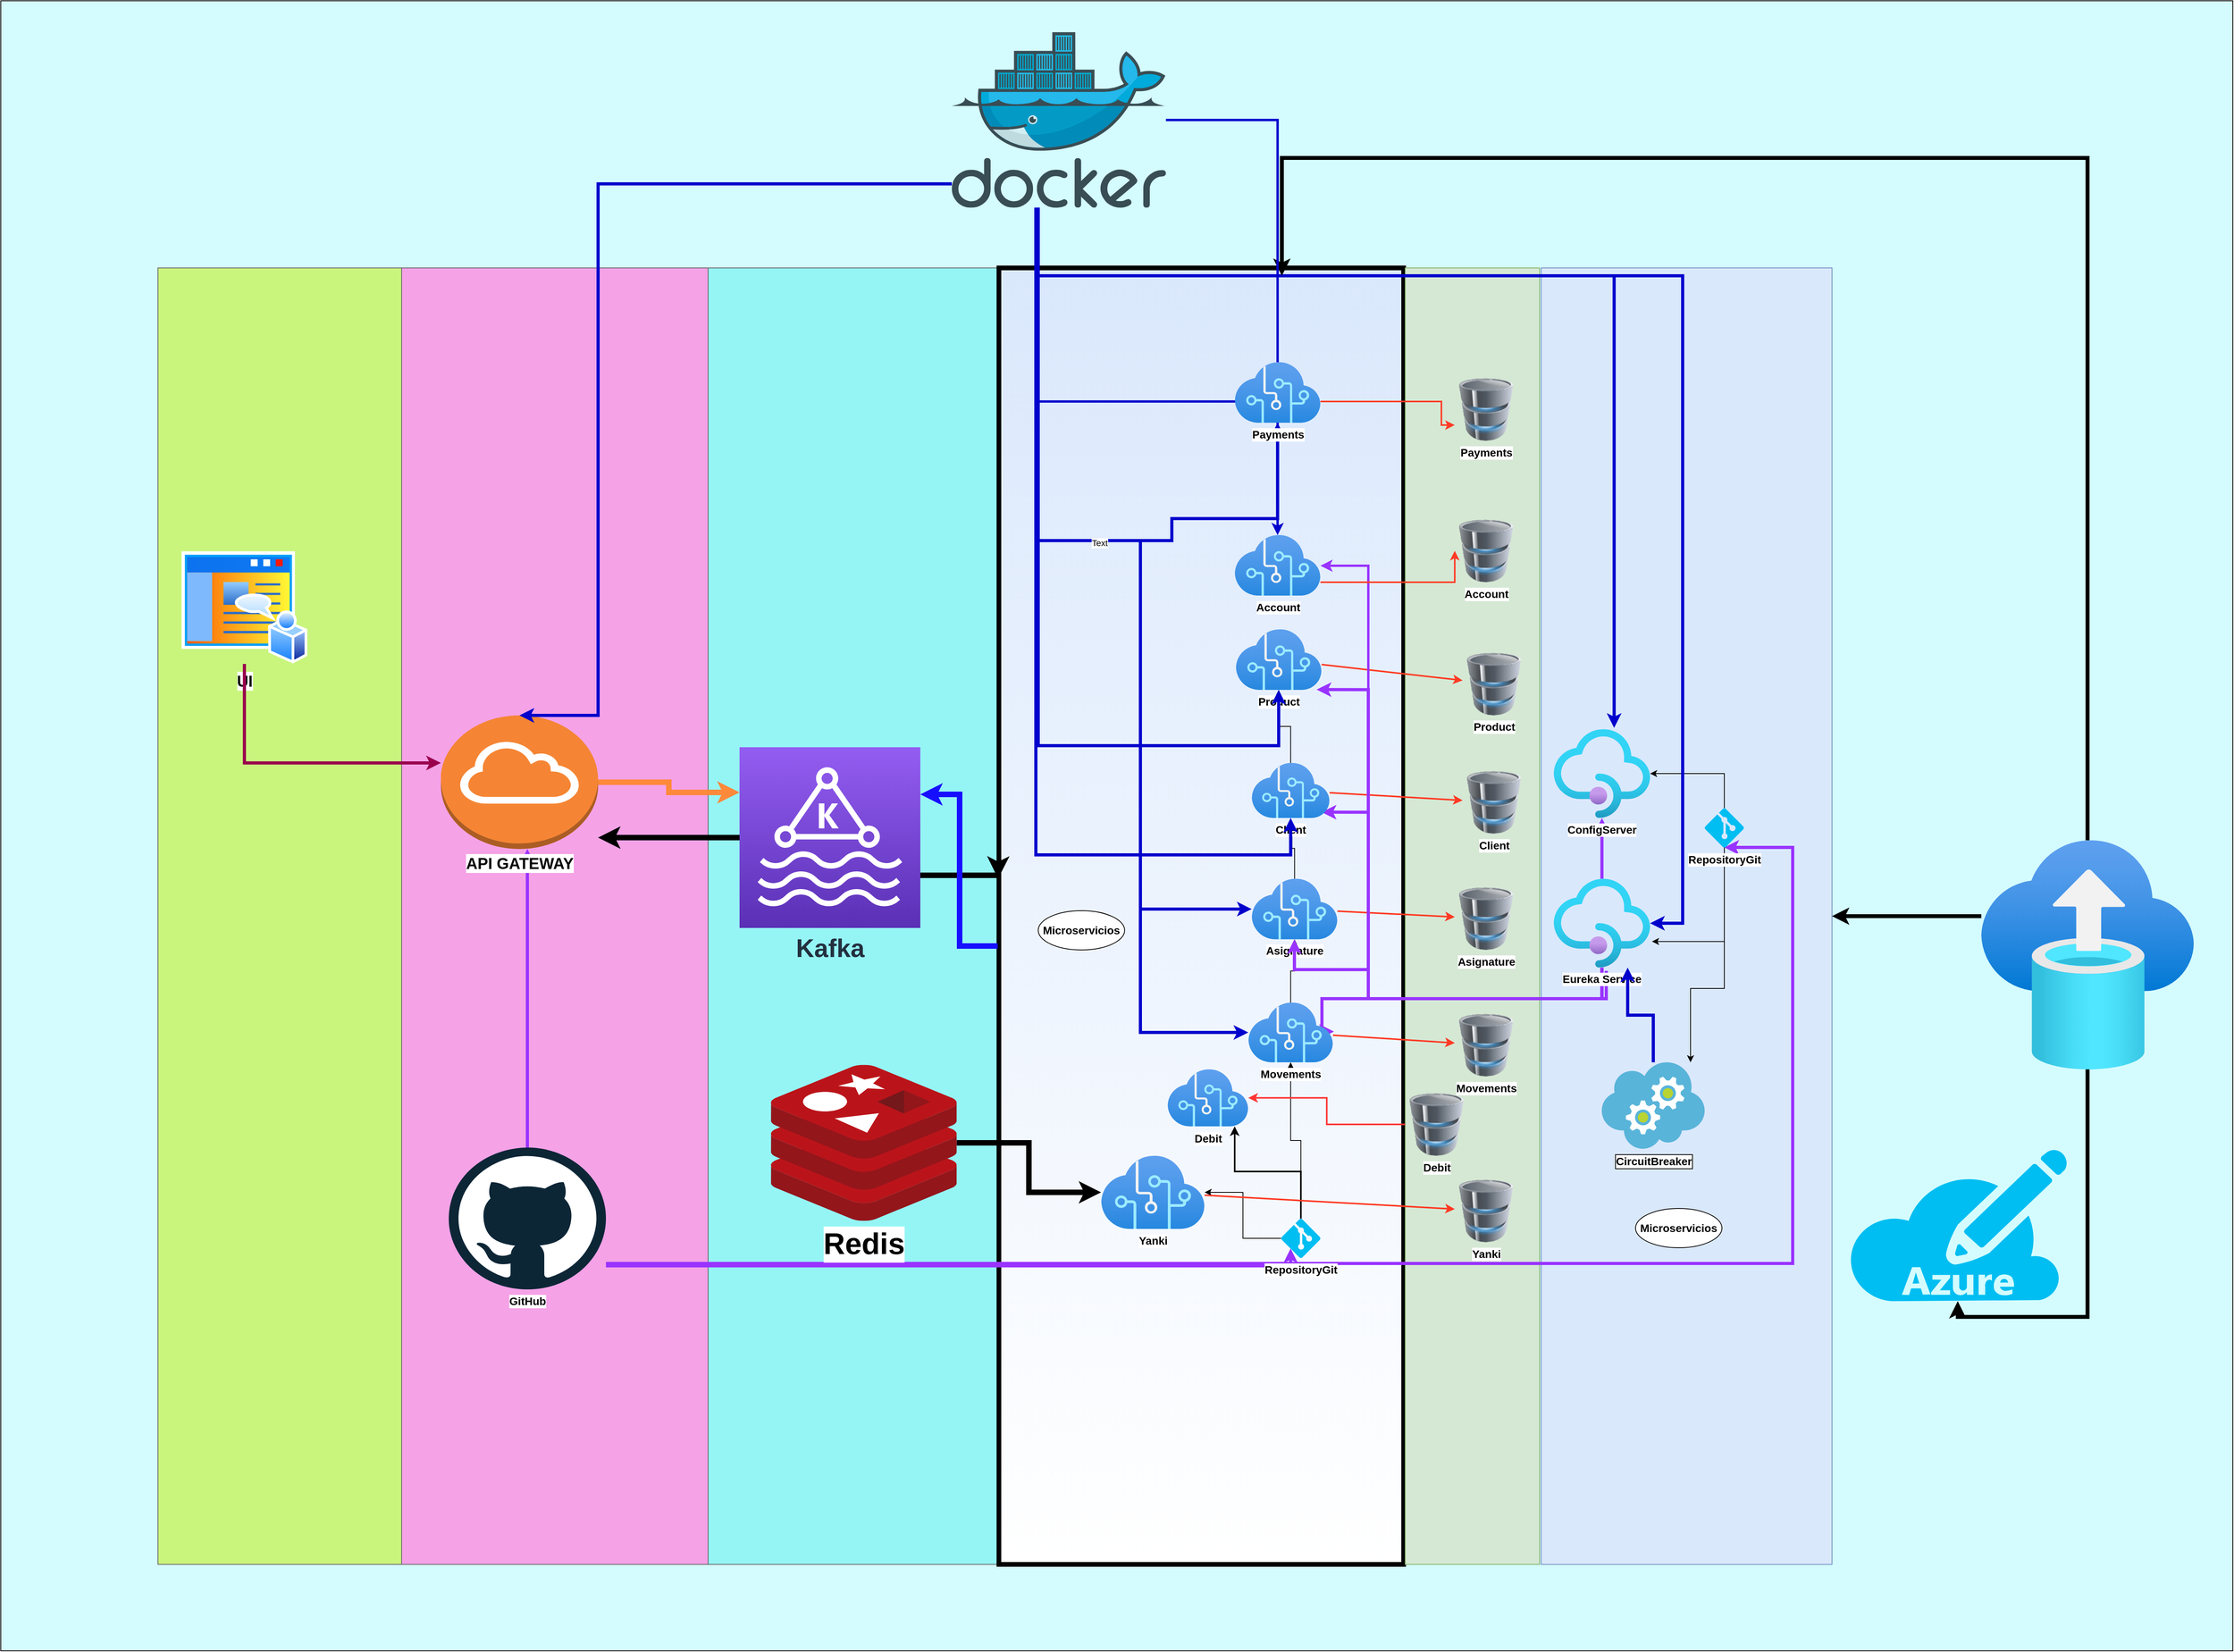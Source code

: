 <mxfile version="16.6.5" type="device"><diagram id="0sZCb5amzqQhkTw0xnJ0" name="Page-1"><mxGraphModel dx="2871" dy="2581" grid="1" gridSize="10" guides="1" tooltips="1" connect="1" arrows="1" fold="1" page="1" pageScale="1" pageWidth="827" pageHeight="1169" math="0" shadow="0"><root><mxCell id="0"/><mxCell id="1" parent="0"/><mxCell id="THtEK28CrpyiMlygFGQV-1" value="" style="rounded=0;whiteSpace=wrap;html=1;fillColor=#D4FCFF;" parent="1" vertex="1"><mxGeometry x="-420" y="-580" width="2840" height="2100" as="geometry"/></mxCell><mxCell id="THtEK28CrpyiMlygFGQV-2" value="" style="rounded=0;whiteSpace=wrap;html=1;fillColor=#95F5F5;strokeColor=#666666;fontColor=#333333;" parent="1" vertex="1"><mxGeometry x="480" y="-240" width="568" height="1650" as="geometry"/></mxCell><mxCell id="THtEK28CrpyiMlygFGQV-3" value="" style="rounded=0;whiteSpace=wrap;html=1;fillColor=#dae8fc;strokeColor=#6c8ebf;" parent="1" vertex="1"><mxGeometry x="1540" y="-240" width="370" height="1650" as="geometry"/></mxCell><mxCell id="THtEK28CrpyiMlygFGQV-4" value="" style="rounded=0;whiteSpace=wrap;html=1;fillColor=#F5A2E7;strokeColor=#666666;fontColor=#333333;" parent="1" vertex="1"><mxGeometry x="90" y="-240" width="390" height="1650" as="geometry"/></mxCell><mxCell id="THtEK28CrpyiMlygFGQV-5" value="" style="rounded=0;whiteSpace=wrap;html=1;fillColor=#dae8fc;strokeColor=#000000;strokeWidth=6;gradientColor=#ffffff;" parent="1" vertex="1"><mxGeometry x="850" y="-240" width="515" height="1650" as="geometry"/></mxCell><mxCell id="THtEK28CrpyiMlygFGQV-6" value="" style="rounded=0;whiteSpace=wrap;html=1;fillColor=#d5e8d4;strokeColor=#82b366;" parent="1" vertex="1"><mxGeometry x="1367" y="-240" width="171" height="1650" as="geometry"/></mxCell><mxCell id="THtEK28CrpyiMlygFGQV-7" value="" style="endArrow=classic;html=1;rounded=0;fontColor=#FF142C;labelBackgroundColor=#FF142C;strokeColor=#FF3A24;strokeWidth=2;" parent="1" source="THtEK28CrpyiMlygFGQV-44" target="THtEK28CrpyiMlygFGQV-9" edge="1"><mxGeometry width="50" height="50" relative="1" as="geometry"><mxPoint x="1033.16" y="949.47" as="sourcePoint"/><mxPoint x="1113.16" y="942.197" as="targetPoint"/></mxGeometry></mxCell><mxCell id="THtEK28CrpyiMlygFGQV-8" value="&lt;font color=&quot;#000000&quot; style=&quot;font-size: 14px&quot;&gt;&lt;b&gt;Client&lt;/b&gt;&lt;/font&gt;" style="image;html=1;image=img/lib/clip_art/computers/Database_128x128.png;fontColor=#FF142C;" parent="1" vertex="1"><mxGeometry x="1440.0" y="400.0" width="80" height="80" as="geometry"/></mxCell><mxCell id="THtEK28CrpyiMlygFGQV-9" value="&lt;font color=&quot;#000000&quot; style=&quot;font-size: 14px&quot;&gt;&lt;b&gt;Product&lt;/b&gt;&lt;/font&gt;" style="image;html=1;image=img/lib/clip_art/computers/Database_128x128.png;fontColor=#FF142C;" parent="1" vertex="1"><mxGeometry x="1440" y="249.47" width="80" height="80" as="geometry"/></mxCell><mxCell id="THtEK28CrpyiMlygFGQV-10" value="&lt;font color=&quot;#000000&quot; size=&quot;1&quot;&gt;&lt;b style=&quot;font-size: 14px&quot;&gt;Movements&lt;/b&gt;&lt;/font&gt;" style="image;html=1;image=img/lib/clip_art/computers/Database_128x128.png;fontColor=#FF142C;" parent="1" vertex="1"><mxGeometry x="1430.0" y="709" width="80" height="80" as="geometry"/></mxCell><mxCell id="THtEK28CrpyiMlygFGQV-11" style="edgeStyle=orthogonalEdgeStyle;rounded=0;orthogonalLoop=1;jettySize=auto;html=1;fontSize=14;fontColor=#000000;" parent="1" source="THtEK28CrpyiMlygFGQV-45" target="THtEK28CrpyiMlygFGQV-14" edge="1"><mxGeometry relative="1" as="geometry"/></mxCell><mxCell id="THtEK28CrpyiMlygFGQV-13" style="edgeStyle=orthogonalEdgeStyle;rounded=0;orthogonalLoop=1;jettySize=auto;html=1;entryX=0.516;entryY=1.062;entryDx=0;entryDy=0;entryPerimeter=0;fontSize=14;fontColor=#000000;" parent="1" source="THtEK28CrpyiMlygFGQV-14" target="THtEK28CrpyiMlygFGQV-39" edge="1"><mxGeometry relative="1" as="geometry"/></mxCell><mxCell id="THtEK28CrpyiMlygFGQV-14" value="&lt;font style=&quot;font-size: 14px&quot;&gt;&lt;b&gt;Asignature&lt;/b&gt;&lt;/font&gt;" style="aspect=fixed;html=1;points=[];align=center;image;fontSize=12;image=img/lib/azure2/ai_machine_learning/Cognitive_Services.svg;fontColor=#000000;" parent="1" vertex="1"><mxGeometry x="1171.59" y="537.39" width="109.17" height="77.06" as="geometry"/></mxCell><mxCell id="THtEK28CrpyiMlygFGQV-15" value="" style="endArrow=classic;html=1;rounded=0;fontColor=#FF142C;labelBackgroundColor=#FF142C;strokeColor=#FF3A24;strokeWidth=2;" parent="1" source="THtEK28CrpyiMlygFGQV-39" target="THtEK28CrpyiMlygFGQV-8" edge="1"><mxGeometry width="50" height="50" relative="1" as="geometry"><mxPoint x="1360.0" y="498.54" as="sourcePoint"/><mxPoint x="1360.0" y="591.48" as="targetPoint"/></mxGeometry></mxCell><mxCell id="THtEK28CrpyiMlygFGQV-16" value="" style="endArrow=classic;html=1;rounded=0;fontColor=#FF142C;labelBackgroundColor=#FF142C;strokeColor=#FF3A24;strokeWidth=2;" parent="1" source="THtEK28CrpyiMlygFGQV-14" target="THtEK28CrpyiMlygFGQV-12" edge="1"><mxGeometry width="50" height="50" relative="1" as="geometry"><mxPoint x="1450.57" y="948.0" as="sourcePoint"/><mxPoint x="1450.57" y="1040.94" as="targetPoint"/></mxGeometry></mxCell><mxCell id="THtEK28CrpyiMlygFGQV-17" value="" style="endArrow=classic;html=1;rounded=0;fontColor=#FF142C;labelBackgroundColor=#FF142C;strokeColor=#FF3A24;strokeWidth=2;" parent="1" source="THtEK28CrpyiMlygFGQV-45" target="THtEK28CrpyiMlygFGQV-10" edge="1"><mxGeometry width="50" height="50" relative="1" as="geometry"><mxPoint x="1662.16" y="948.0" as="sourcePoint"/><mxPoint x="1662.16" y="1040.94" as="targetPoint"/></mxGeometry></mxCell><mxCell id="THtEK28CrpyiMlygFGQV-18" style="edgeStyle=orthogonalEdgeStyle;rounded=0;orthogonalLoop=1;jettySize=auto;html=1;entryX=0.24;entryY=0.76;entryDx=0;entryDy=0;entryPerimeter=0;fontSize=20;fontColor=#000000;strokeColor=#9933FF;strokeWidth=4;" parent="1" source="THtEK28CrpyiMlygFGQV-21" target="THtEK28CrpyiMlygFGQV-42" edge="1"><mxGeometry relative="1" as="geometry"><Array as="points"><mxPoint x="560" y="1030"/><mxPoint x="1184" y="1030"/></Array></mxGeometry></mxCell><mxCell id="THtEK28CrpyiMlygFGQV-19" style="edgeStyle=orthogonalEdgeStyle;rounded=0;orthogonalLoop=1;jettySize=auto;html=1;entryX=0.5;entryY=1;entryDx=0;entryDy=0;entryPerimeter=0;fontSize=20;fontColor=#000000;strokeColor=#9933FF;strokeWidth=4;" parent="1" source="THtEK28CrpyiMlygFGQV-21" target="THtEK28CrpyiMlygFGQV-28" edge="1"><mxGeometry relative="1" as="geometry"><Array as="points"><mxPoint x="560" y="1027"/><mxPoint x="1860" y="1027"/><mxPoint x="1860" y="498"/></Array></mxGeometry></mxCell><mxCell id="THtEK28CrpyiMlygFGQV-20" style="edgeStyle=orthogonalEdgeStyle;rounded=0;orthogonalLoop=1;jettySize=auto;html=1;fontSize=20;fontColor=#000000;strokeColor=#9933FF;strokeWidth=4;" parent="1" source="THtEK28CrpyiMlygFGQV-21" target="THtEK28CrpyiMlygFGQV-46" edge="1"><mxGeometry relative="1" as="geometry"><Array as="points"><mxPoint x="240" y="1018"/></Array></mxGeometry></mxCell><mxCell id="THtEK28CrpyiMlygFGQV-21" value="GitHub" style="dashed=0;outlineConnect=0;html=1;align=center;labelPosition=center;verticalLabelPosition=bottom;verticalAlign=top;shape=mxgraph.weblogos.github;fontSize=14;fontStyle=1;labelBackgroundColor=default;" parent="1" vertex="1"><mxGeometry x="150" y="879.5" width="200" height="180.5" as="geometry"/></mxCell><mxCell id="THtEK28CrpyiMlygFGQV-24" value="Microservicios" style="ellipse;whiteSpace=wrap;html=1;align=center;newEdgeStyle={&quot;edgeStyle&quot;:&quot;entityRelationEdgeStyle&quot;,&quot;startArrow&quot;:&quot;none&quot;,&quot;endArrow&quot;:&quot;none&quot;,&quot;segment&quot;:10,&quot;curved&quot;:1};treeFolding=1;treeMoving=1;fontSize=14;fillColor=#FFFFFF;fontStyle=1" parent="1" vertex="1" collapsed="1"><mxGeometry x="900" y="578" width="110" height="50" as="geometry"/></mxCell><mxCell id="THtEK28CrpyiMlygFGQV-25" style="edgeStyle=orthogonalEdgeStyle;rounded=0;orthogonalLoop=1;jettySize=auto;html=1;" parent="1" source="THtEK28CrpyiMlygFGQV-28" target="THtEK28CrpyiMlygFGQV-43" edge="1"><mxGeometry relative="1" as="geometry"><Array as="points"><mxPoint x="1773" y="403.54"/></Array></mxGeometry></mxCell><mxCell id="THtEK28CrpyiMlygFGQV-26" style="edgeStyle=orthogonalEdgeStyle;rounded=0;orthogonalLoop=1;jettySize=auto;html=1;exitX=0.5;exitY=1;exitDx=0;exitDy=0;exitPerimeter=0;entryX=1.02;entryY=0.706;entryDx=0;entryDy=0;entryPerimeter=0;" parent="1" source="THtEK28CrpyiMlygFGQV-28" target="THtEK28CrpyiMlygFGQV-37" edge="1"><mxGeometry relative="1" as="geometry"><Array as="points"><mxPoint x="1773" y="617.54"/></Array></mxGeometry></mxCell><mxCell id="THtEK28CrpyiMlygFGQV-27" style="edgeStyle=orthogonalEdgeStyle;rounded=0;orthogonalLoop=1;jettySize=auto;html=1;fontSize=14;fontColor=#000000;strokeColor=#000000;strokeWidth=1;" parent="1" source="THtEK28CrpyiMlygFGQV-28" target="THtEK28CrpyiMlygFGQV-59" edge="1"><mxGeometry relative="1" as="geometry"><Array as="points"><mxPoint x="1773" y="677"/><mxPoint x="1730" y="677"/></Array></mxGeometry></mxCell><mxCell id="THtEK28CrpyiMlygFGQV-28" value="&lt;font style=&quot;font-size: 14px&quot;&gt;&lt;b&gt;RepositoryGit&lt;/b&gt;&lt;/font&gt;" style="verticalLabelPosition=bottom;html=1;verticalAlign=top;align=center;strokeColor=none;fillColor=#00BEF2;shape=mxgraph.azure.git_repository;labelBackgroundColor=default;" parent="1" vertex="1"><mxGeometry x="1748" y="447.54" width="50" height="50" as="geometry"/></mxCell><mxCell id="THtEK28CrpyiMlygFGQV-29" value="" style="shape=image;verticalLabelPosition=bottom;labelBackgroundColor=default;verticalAlign=top;aspect=fixed;imageAspect=0;image=https://assets-global.website-files.com/5f1c75e63b2f950eb473d3e4/603c5eb831820c3ce6a8f057_603a1586fa052d17fc2a6929_MongoDBAtlas.png;" parent="1" vertex="1"><mxGeometry x="1380" y="-210" width="90" height="90" as="geometry"/></mxCell><mxCell id="THtEK28CrpyiMlygFGQV-30" style="edgeStyle=orthogonalEdgeStyle;rounded=0;orthogonalLoop=1;jettySize=auto;html=1;fontSize=14;fontColor=#000000;strokeColor=#9933FF;strokeWidth=4;" parent="1" source="THtEK28CrpyiMlygFGQV-37" target="THtEK28CrpyiMlygFGQV-14" edge="1"><mxGeometry relative="1" as="geometry"><Array as="points"><mxPoint x="1617" y="690"/><mxPoint x="1320" y="690"/><mxPoint x="1320" y="653"/><mxPoint x="1226" y="653"/></Array></mxGeometry></mxCell><mxCell id="THtEK28CrpyiMlygFGQV-31" style="edgeStyle=orthogonalEdgeStyle;rounded=0;orthogonalLoop=1;jettySize=auto;html=1;entryX=0.898;entryY=0.895;entryDx=0;entryDy=0;entryPerimeter=0;fontSize=14;fontColor=#000000;strokeColor=#9933FF;strokeWidth=4;" parent="1" source="THtEK28CrpyiMlygFGQV-37" target="THtEK28CrpyiMlygFGQV-39" edge="1"><mxGeometry relative="1" as="geometry"><Array as="points"><mxPoint x="1617" y="690"/><mxPoint x="1320" y="690"/><mxPoint x="1320" y="453"/></Array></mxGeometry></mxCell><mxCell id="THtEK28CrpyiMlygFGQV-32" style="edgeStyle=orthogonalEdgeStyle;rounded=0;orthogonalLoop=1;jettySize=auto;html=1;entryX=0.942;entryY=0.995;entryDx=0;entryDy=0;entryPerimeter=0;fontSize=14;fontColor=#000000;strokeColor=#9933FF;strokeWidth=4;" parent="1" source="THtEK28CrpyiMlygFGQV-37" target="THtEK28CrpyiMlygFGQV-44" edge="1"><mxGeometry relative="1" as="geometry"><Array as="points"><mxPoint x="1617" y="690"/><mxPoint x="1320" y="690"/><mxPoint x="1320" y="297"/></Array></mxGeometry></mxCell><mxCell id="THtEK28CrpyiMlygFGQV-33" style="edgeStyle=orthogonalEdgeStyle;rounded=0;orthogonalLoop=1;jettySize=auto;html=1;entryX=1.012;entryY=0.486;entryDx=0;entryDy=0;entryPerimeter=0;fontSize=14;fontColor=#000000;strokeColor=#9933FF;strokeWidth=4;exitX=0.545;exitY=1.037;exitDx=0;exitDy=0;exitPerimeter=0;" parent="1" source="THtEK28CrpyiMlygFGQV-37" target="THtEK28CrpyiMlygFGQV-45" edge="1"><mxGeometry relative="1" as="geometry"><Array as="points"><mxPoint x="1623" y="690"/><mxPoint x="1261" y="690"/><mxPoint x="1261" y="732"/></Array></mxGeometry></mxCell><mxCell id="THtEK28CrpyiMlygFGQV-34" style="edgeStyle=orthogonalEdgeStyle;rounded=0;orthogonalLoop=1;jettySize=auto;html=1;fontSize=14;fontColor=#000000;strokeColor=#9933FF;strokeWidth=4;" parent="1" source="THtEK28CrpyiMlygFGQV-37" target="THtEK28CrpyiMlygFGQV-43" edge="1"><mxGeometry relative="1" as="geometry"/></mxCell><mxCell id="THtEK28CrpyiMlygFGQV-35" style="edgeStyle=orthogonalEdgeStyle;rounded=0;orthogonalLoop=1;jettySize=auto;html=1;fontSize=14;fontColor=#000000;strokeColor=#9933FF;strokeWidth=3;" parent="1" source="THtEK28CrpyiMlygFGQV-37" target="THtEK28CrpyiMlygFGQV-61" edge="1"><mxGeometry relative="1" as="geometry"><Array as="points"><mxPoint x="1617" y="690"/><mxPoint x="1320" y="690"/><mxPoint x="1320" y="139"/></Array></mxGeometry></mxCell><mxCell id="THtEK28CrpyiMlygFGQV-37" value="&lt;font style=&quot;font-size: 14px&quot;&gt;&lt;b&gt;Eureka Service&lt;/b&gt;&lt;/font&gt;" style="aspect=fixed;html=1;points=[];align=center;image;fontSize=12;image=img/lib/azure2/app_services/API_Management_Services.svg;fontColor=#000000;" parent="1" vertex="1"><mxGeometry x="1556" y="537.39" width="122.5" height="113.07" as="geometry"/></mxCell><mxCell id="THtEK28CrpyiMlygFGQV-38" style="edgeStyle=orthogonalEdgeStyle;rounded=0;orthogonalLoop=1;jettySize=auto;html=1;fontSize=14;fontColor=#000000;" parent="1" source="THtEK28CrpyiMlygFGQV-39" target="THtEK28CrpyiMlygFGQV-44" edge="1"><mxGeometry relative="1" as="geometry"/></mxCell><mxCell id="THtEK28CrpyiMlygFGQV-39" value="&lt;font style=&quot;font-size: 14px&quot;&gt;&lt;b&gt;Client&lt;/b&gt;&lt;/font&gt;" style="aspect=fixed;html=1;points=[];align=center;image;fontSize=12;image=img/lib/azure2/ai_machine_learning/Cognitive_Services.svg;fontColor=#000000;" parent="1" vertex="1"><mxGeometry x="1171.59" y="390" width="99.17" height="70" as="geometry"/></mxCell><mxCell id="THtEK28CrpyiMlygFGQV-40" value="Microservicios" style="ellipse;whiteSpace=wrap;html=1;align=center;newEdgeStyle={&quot;edgeStyle&quot;:&quot;entityRelationEdgeStyle&quot;,&quot;startArrow&quot;:&quot;none&quot;,&quot;endArrow&quot;:&quot;none&quot;,&quot;segment&quot;:10,&quot;curved&quot;:1};treeFolding=1;treeMoving=1;fontSize=14;fillColor=#FFFFFF;fontStyle=1" parent="1" vertex="1"><mxGeometry x="1660" y="957" width="110" height="50" as="geometry"/></mxCell><mxCell id="THtEK28CrpyiMlygFGQV-41" style="edgeStyle=orthogonalEdgeStyle;rounded=0;orthogonalLoop=1;jettySize=auto;html=1;fontSize=14;fontColor=#000000;" parent="1" source="THtEK28CrpyiMlygFGQV-42" target="THtEK28CrpyiMlygFGQV-45" edge="1"><mxGeometry relative="1" as="geometry"/></mxCell><mxCell id="THtEK28CrpyiMlygFGQV-79" style="edgeStyle=orthogonalEdgeStyle;rounded=0;orthogonalLoop=1;jettySize=auto;html=1;fontSize=32;" parent="1" source="THtEK28CrpyiMlygFGQV-42" target="THtEK28CrpyiMlygFGQV-73" edge="1"><mxGeometry relative="1" as="geometry"/></mxCell><mxCell id="THtEK28CrpyiMlygFGQV-93" style="edgeStyle=orthogonalEdgeStyle;rounded=0;orthogonalLoop=1;jettySize=auto;html=1;fontSize=32;strokeColor=#000000;strokeWidth=2;" parent="1" source="THtEK28CrpyiMlygFGQV-42" target="THtEK28CrpyiMlygFGQV-89" edge="1"><mxGeometry relative="1" as="geometry"><Array as="points"><mxPoint x="1234" y="910"/><mxPoint x="1150" y="910"/></Array></mxGeometry></mxCell><mxCell id="THtEK28CrpyiMlygFGQV-42" value="&lt;font style=&quot;font-size: 14px&quot;&gt;&lt;b&gt;RepositoryGit&lt;/b&gt;&lt;/font&gt;" style="verticalLabelPosition=bottom;html=1;verticalAlign=top;align=center;strokeColor=none;fillColor=#00BEF2;shape=mxgraph.azure.git_repository;labelBackgroundColor=default;" parent="1" vertex="1"><mxGeometry x="1209.16" y="970" width="50" height="50" as="geometry"/></mxCell><mxCell id="THtEK28CrpyiMlygFGQV-43" value="&lt;font style=&quot;font-size: 14px&quot;&gt;&lt;b&gt;ConfigServer&lt;/b&gt;&lt;/font&gt;" style="aspect=fixed;html=1;points=[];align=center;image;fontSize=12;image=img/lib/azure2/app_services/API_Management_Services.svg;fontColor=#000000;" parent="1" vertex="1"><mxGeometry x="1556" y="347" width="122.5" height="113.07" as="geometry"/></mxCell><mxCell id="THtEK28CrpyiMlygFGQV-44" value="&lt;b&gt;&lt;font style=&quot;font-size: 14px&quot;&gt;Product&lt;/font&gt;&lt;/b&gt;" style="aspect=fixed;html=1;points=[];align=center;image;fontSize=12;image=img/lib/azure2/ai_machine_learning/Cognitive_Services.svg;fontColor=#000000;" parent="1" vertex="1"><mxGeometry x="1151.41" y="220" width="109.17" height="77.06" as="geometry"/></mxCell><mxCell id="THtEK28CrpyiMlygFGQV-45" value="&lt;font style=&quot;font-size: 14px&quot;&gt;&lt;b&gt;Movements&lt;/b&gt;&lt;/font&gt;" style="aspect=fixed;html=1;points=[];align=center;image;fontSize=12;image=img/lib/azure2/ai_machine_learning/Cognitive_Services.svg;fontColor=#000000;" parent="1" vertex="1"><mxGeometry x="1167.3" y="694.97" width="107.75" height="76.06" as="geometry"/></mxCell><mxCell id="THtEK28CrpyiMlygFGQV-87" style="edgeStyle=orthogonalEdgeStyle;rounded=0;orthogonalLoop=1;jettySize=auto;html=1;fontSize=32;strokeWidth=7;entryX=0;entryY=0.25;entryDx=0;entryDy=0;entryPerimeter=0;strokeColor=#FF893B;" parent="1" source="THtEK28CrpyiMlygFGQV-46" target="THtEK28CrpyiMlygFGQV-72" edge="1"><mxGeometry relative="1" as="geometry"><Array as="points"/></mxGeometry></mxCell><mxCell id="THtEK28CrpyiMlygFGQV-46" value="&lt;b&gt;API GATEWAY&lt;/b&gt;" style="outlineConnect=0;dashed=0;verticalLabelPosition=bottom;verticalAlign=top;align=center;html=1;shape=mxgraph.aws3.internet_gateway;fillColor=#F58534;gradientColor=none;labelBackgroundColor=default;fontSize=20;fontColor=#000000;" parent="1" vertex="1"><mxGeometry x="140" y="329.47" width="200" height="170" as="geometry"/></mxCell><mxCell id="THtEK28CrpyiMlygFGQV-47" style="edgeStyle=orthogonalEdgeStyle;rounded=0;orthogonalLoop=1;jettySize=auto;html=1;fontSize=15;fontColor=#0000CC;strokeColor=#0000CC;strokeWidth=4;entryX=0.5;entryY=0;entryDx=0;entryDy=0;entryPerimeter=0;" parent="1" source="THtEK28CrpyiMlygFGQV-57" target="THtEK28CrpyiMlygFGQV-46" edge="1"><mxGeometry relative="1" as="geometry"><Array as="points"><mxPoint x="340" y="-347"/></Array></mxGeometry></mxCell><mxCell id="THtEK28CrpyiMlygFGQV-48" style="edgeStyle=orthogonalEdgeStyle;rounded=0;orthogonalLoop=1;jettySize=auto;html=1;fontSize=15;fontColor=#0000CC;strokeColor=#0000CC;strokeWidth=4;" parent="1" source="THtEK28CrpyiMlygFGQV-57" target="THtEK28CrpyiMlygFGQV-44" edge="1"><mxGeometry relative="1" as="geometry"><Array as="points"><mxPoint x="900" y="368"/></Array></mxGeometry></mxCell><mxCell id="THtEK28CrpyiMlygFGQV-49" style="edgeStyle=orthogonalEdgeStyle;rounded=0;orthogonalLoop=1;jettySize=auto;html=1;fontSize=15;fontColor=#0000CC;strokeColor=#0000CC;strokeWidth=4;" parent="1" source="THtEK28CrpyiMlygFGQV-57" target="THtEK28CrpyiMlygFGQV-39" edge="1"><mxGeometry relative="1" as="geometry"><Array as="points"><mxPoint x="897" y="507"/></Array></mxGeometry></mxCell><mxCell id="THtEK28CrpyiMlygFGQV-50" style="edgeStyle=orthogonalEdgeStyle;rounded=0;orthogonalLoop=1;jettySize=auto;html=1;fontSize=15;fontColor=#0000CC;strokeColor=#0000CC;strokeWidth=4;" parent="1" source="THtEK28CrpyiMlygFGQV-57" target="THtEK28CrpyiMlygFGQV-14" edge="1"><mxGeometry relative="1" as="geometry"><Array as="points"><mxPoint x="900" y="-157"/><mxPoint x="900" y="107"/><mxPoint x="1030" y="107"/><mxPoint x="1030" y="653"/></Array></mxGeometry></mxCell><mxCell id="THtEK28CrpyiMlygFGQV-51" style="edgeStyle=orthogonalEdgeStyle;rounded=0;orthogonalLoop=1;jettySize=auto;html=1;fontSize=15;fontColor=#0000CC;strokeColor=#0000CC;strokeWidth=4;" parent="1" source="THtEK28CrpyiMlygFGQV-57" target="THtEK28CrpyiMlygFGQV-45" edge="1"><mxGeometry relative="1" as="geometry"><Array as="points"><mxPoint x="900" y="-157"/><mxPoint x="900" y="107"/><mxPoint x="1030" y="107"/><mxPoint x="1030" y="826"/></Array></mxGeometry></mxCell><mxCell id="THtEK28CrpyiMlygFGQV-52" style="edgeStyle=orthogonalEdgeStyle;rounded=0;orthogonalLoop=1;jettySize=auto;html=1;fontSize=15;fontColor=#0000CC;strokeColor=#0000CC;strokeWidth=4;entryX=0.627;entryY=-0.014;entryDx=0;entryDy=0;entryPerimeter=0;" parent="1" source="THtEK28CrpyiMlygFGQV-57" target="THtEK28CrpyiMlygFGQV-43" edge="1"><mxGeometry relative="1" as="geometry"><Array as="points"><mxPoint x="897" y="-230"/><mxPoint x="1633" y="-230"/></Array></mxGeometry></mxCell><mxCell id="THtEK28CrpyiMlygFGQV-53" style="edgeStyle=orthogonalEdgeStyle;rounded=0;orthogonalLoop=1;jettySize=auto;html=1;fontSize=15;fontColor=#0000CC;strokeColor=#0000CC;strokeWidth=4;" parent="1" source="THtEK28CrpyiMlygFGQV-57" target="THtEK28CrpyiMlygFGQV-37" edge="1"><mxGeometry relative="1" as="geometry"><Array as="points"><mxPoint x="897" y="-230"/><mxPoint x="1720" y="-230"/><mxPoint x="1720" y="594"/></Array></mxGeometry></mxCell><mxCell id="THtEK28CrpyiMlygFGQV-54" style="edgeStyle=orthogonalEdgeStyle;rounded=0;orthogonalLoop=1;jettySize=auto;html=1;fontSize=14;fontColor=#000000;strokeColor=#0000CC;strokeWidth=3;startArrow=none;" parent="1" source="THtEK28CrpyiMlygFGQV-68" target="THtEK28CrpyiMlygFGQV-61" edge="1"><mxGeometry relative="1" as="geometry"><Array as="points"><mxPoint x="900" y="-70"/><mxPoint x="1205" y="-70"/></Array></mxGeometry></mxCell><mxCell id="THtEK28CrpyiMlygFGQV-55" style="edgeStyle=orthogonalEdgeStyle;rounded=0;orthogonalLoop=1;jettySize=auto;html=1;strokeWidth=4;strokeColor=#0000CC;" parent="1" source="THtEK28CrpyiMlygFGQV-57" target="THtEK28CrpyiMlygFGQV-68" edge="1"><mxGeometry relative="1" as="geometry"><Array as="points"><mxPoint x="900" y="107"/><mxPoint x="1070" y="107"/><mxPoint x="1070" y="79"/></Array></mxGeometry></mxCell><mxCell id="THtEK28CrpyiMlygFGQV-56" value="Text" style="edgeLabel;html=1;align=center;verticalAlign=middle;resizable=0;points=[];" parent="THtEK28CrpyiMlygFGQV-55" vertex="1" connectable="0"><mxGeometry x="0.142" y="-2" relative="1" as="geometry"><mxPoint y="1" as="offset"/></mxGeometry></mxCell><mxCell id="THtEK28CrpyiMlygFGQV-57" value="" style="sketch=0;aspect=fixed;html=1;points=[];align=center;image;fontSize=15;image=img/lib/mscae/Docker.svg;labelBackgroundColor=default;fontColor=#000000;fillColor=#C9F57D;labelBorderColor=default;" parent="1" vertex="1"><mxGeometry x="790" y="-540" width="272.48" height="223.43" as="geometry"/></mxCell><mxCell id="THtEK28CrpyiMlygFGQV-58" style="edgeStyle=orthogonalEdgeStyle;rounded=0;orthogonalLoop=1;jettySize=auto;html=1;fontSize=14;fontColor=#000000;strokeColor=#0000CC;strokeWidth=4;" parent="1" source="THtEK28CrpyiMlygFGQV-59" target="THtEK28CrpyiMlygFGQV-37" edge="1"><mxGeometry relative="1" as="geometry"><Array as="points"><mxPoint x="1683" y="711"/><mxPoint x="1650" y="711"/></Array></mxGeometry></mxCell><mxCell id="THtEK28CrpyiMlygFGQV-59" value="&lt;font style=&quot;font-size: 14px&quot; color=&quot;#000000&quot;&gt;&lt;b&gt;CircuitBreaker&lt;/b&gt;&lt;/font&gt;" style="sketch=0;aspect=fixed;html=1;points=[];align=center;image;fontSize=12;image=img/lib/mscae/Cloud_Services_Classic.svg;labelBackgroundColor=default;labelBorderColor=default;fontColor=#0000CC;fillColor=#C9F57D;" parent="1" vertex="1"><mxGeometry x="1617.05" y="771.03" width="130.95" height="110" as="geometry"/></mxCell><mxCell id="THtEK28CrpyiMlygFGQV-60" style="edgeStyle=orthogonalEdgeStyle;rounded=0;orthogonalLoop=1;jettySize=auto;html=1;entryX=0;entryY=0.5;entryDx=0;entryDy=0;fontSize=14;fontColor=#000000;strokeColor=#FF3A24;strokeWidth=2;" parent="1" source="THtEK28CrpyiMlygFGQV-61" target="THtEK28CrpyiMlygFGQV-62" edge="1"><mxGeometry relative="1" as="geometry"><Array as="points"><mxPoint x="1430" y="160"/></Array></mxGeometry></mxCell><mxCell id="THtEK28CrpyiMlygFGQV-61" value="&lt;b&gt;&lt;font style=&quot;font-size: 14px&quot;&gt;Account&lt;/font&gt;&lt;/b&gt;" style="aspect=fixed;html=1;points=[];align=center;image;fontSize=12;image=img/lib/azure2/ai_machine_learning/Cognitive_Services.svg;fontColor=#000000;" parent="1" vertex="1"><mxGeometry x="1149.99" y="100.0" width="109.17" height="77.06" as="geometry"/></mxCell><mxCell id="THtEK28CrpyiMlygFGQV-62" value="&lt;font color=&quot;#000000&quot; style=&quot;font-size: 14px&quot;&gt;&lt;b&gt;Account&lt;/b&gt;&lt;/font&gt;" style="image;html=1;image=img/lib/clip_art/computers/Database_128x128.png;fontColor=#FF142C;" parent="1" vertex="1"><mxGeometry x="1430" y="80" width="80" height="80" as="geometry"/></mxCell><mxCell id="THtEK28CrpyiMlygFGQV-63" style="edgeStyle=orthogonalEdgeStyle;rounded=0;orthogonalLoop=1;jettySize=auto;html=1;entryX=0.5;entryY=1;entryDx=0;entryDy=0;entryPerimeter=0;strokeWidth=5;" parent="1" source="THtEK28CrpyiMlygFGQV-66" target="THtEK28CrpyiMlygFGQV-67" edge="1"><mxGeometry relative="1" as="geometry"/></mxCell><mxCell id="THtEK28CrpyiMlygFGQV-64" style="edgeStyle=orthogonalEdgeStyle;rounded=0;orthogonalLoop=1;jettySize=auto;html=1;strokeWidth=5;" parent="1" source="THtEK28CrpyiMlygFGQV-66" target="THtEK28CrpyiMlygFGQV-3" edge="1"><mxGeometry relative="1" as="geometry"><Array as="points"><mxPoint x="2060" y="585"/><mxPoint x="2060" y="585"/></Array></mxGeometry></mxCell><mxCell id="THtEK28CrpyiMlygFGQV-65" style="edgeStyle=orthogonalEdgeStyle;rounded=0;orthogonalLoop=1;jettySize=auto;html=1;strokeWidth=5;" parent="1" source="THtEK28CrpyiMlygFGQV-66" edge="1"><mxGeometry relative="1" as="geometry"><mxPoint x="1210" y="-230" as="targetPoint"/><Array as="points"><mxPoint x="2235" y="-380"/><mxPoint x="1210" y="-380"/></Array></mxGeometry></mxCell><mxCell id="THtEK28CrpyiMlygFGQV-66" value="" style="aspect=fixed;html=1;points=[];align=center;image;fontSize=12;image=img/lib/azure2/databases/Azure_Database_Migration_Services.svg;fillColor=#D4FCFF;" parent="1" vertex="1"><mxGeometry x="2100" y="488.54" width="270.34" height="291.46" as="geometry"/></mxCell><mxCell id="THtEK28CrpyiMlygFGQV-67" value="" style="verticalLabelPosition=bottom;html=1;verticalAlign=top;align=center;strokeColor=none;fillColor=#00BEF2;shape=mxgraph.azure.azure_subscription;" parent="1" vertex="1"><mxGeometry x="1930" y="881.03" width="280" height="194" as="geometry"/></mxCell><mxCell id="THtEK28CrpyiMlygFGQV-69" value="&lt;font color=&quot;#000000&quot;&gt;&lt;span style=&quot;font-size: 14px&quot;&gt;&lt;b&gt;Payments&lt;/b&gt;&lt;/span&gt;&lt;/font&gt;" style="image;html=1;image=img/lib/clip_art/computers/Database_128x128.png;fontColor=#FF142C;" parent="1" vertex="1"><mxGeometry x="1430" y="-100" width="80" height="80" as="geometry"/></mxCell><mxCell id="THtEK28CrpyiMlygFGQV-70" style="edgeStyle=orthogonalEdgeStyle;rounded=0;orthogonalLoop=1;jettySize=auto;html=1;entryX=0;entryY=0.75;entryDx=0;entryDy=0;fontSize=14;fontColor=#000000;strokeColor=#FF3A24;strokeWidth=2;" parent="1" source="THtEK28CrpyiMlygFGQV-68" target="THtEK28CrpyiMlygFGQV-69" edge="1"><mxGeometry relative="1" as="geometry"><Array as="points"><mxPoint x="1413" y="-70"/><mxPoint x="1413" y="-40"/></Array><mxPoint x="1269.16" y="230.111" as="sourcePoint"/><mxPoint x="1420" y="232.53" as="targetPoint"/></mxGeometry></mxCell><mxCell id="THtEK28CrpyiMlygFGQV-84" style="edgeStyle=orthogonalEdgeStyle;rounded=0;orthogonalLoop=1;jettySize=auto;html=1;fontSize=32;strokeWidth=7;" parent="1" source="THtEK28CrpyiMlygFGQV-71" target="THtEK28CrpyiMlygFGQV-73" edge="1"><mxGeometry relative="1" as="geometry"/></mxCell><mxCell id="THtEK28CrpyiMlygFGQV-71" value="&lt;font style=&quot;font-size: 38px&quot;&gt;&lt;b&gt;Redis&lt;/b&gt;&lt;/font&gt;" style="sketch=0;aspect=fixed;html=1;points=[];align=center;image;fontSize=15;image=img/lib/mscae/Cache_Redis_Product.svg;" parent="1" vertex="1"><mxGeometry x="560" y="774.25" width="236.31" height="198.5" as="geometry"/></mxCell><mxCell id="THtEK28CrpyiMlygFGQV-85" style="edgeStyle=orthogonalEdgeStyle;rounded=0;orthogonalLoop=1;jettySize=auto;html=1;fontSize=32;strokeWidth=7;" parent="1" source="THtEK28CrpyiMlygFGQV-72" target="THtEK28CrpyiMlygFGQV-46" edge="1"><mxGeometry relative="1" as="geometry"><mxPoint x="420" y="440" as="targetPoint"/><Array as="points"><mxPoint x="340" y="485"/><mxPoint x="340" y="485"/></Array></mxGeometry></mxCell><mxCell id="THtEK28CrpyiMlygFGQV-86" style="edgeStyle=orthogonalEdgeStyle;rounded=0;orthogonalLoop=1;jettySize=auto;html=1;entryX=-0.002;entryY=0.471;entryDx=0;entryDy=0;entryPerimeter=0;fontSize=32;strokeWidth=7;" parent="1" source="THtEK28CrpyiMlygFGQV-72" target="THtEK28CrpyiMlygFGQV-5" edge="1"><mxGeometry relative="1" as="geometry"><Array as="points"><mxPoint x="849" y="533"/></Array></mxGeometry></mxCell><mxCell id="THtEK28CrpyiMlygFGQV-72" value="&lt;font style=&quot;font-size: 32px&quot;&gt;&lt;b&gt;Kafka&lt;/b&gt;&lt;/font&gt;" style="sketch=0;points=[[0,0,0],[0.25,0,0],[0.5,0,0],[0.75,0,0],[1,0,0],[0,1,0],[0.25,1,0],[0.5,1,0],[0.75,1,0],[1,1,0],[0,0.25,0],[0,0.5,0],[0,0.75,0],[1,0.25,0],[1,0.5,0],[1,0.75,0]];outlineConnect=0;fontColor=#232F3E;gradientColor=#945DF2;gradientDirection=north;fillColor=#5A30B5;strokeColor=#ffffff;dashed=0;verticalLabelPosition=bottom;verticalAlign=top;align=center;html=1;fontSize=12;fontStyle=0;aspect=fixed;shape=mxgraph.aws4.resourceIcon;resIcon=mxgraph.aws4.managed_streaming_for_kafka;" parent="1" vertex="1"><mxGeometry x="520" y="370" width="230" height="230" as="geometry"/></mxCell><mxCell id="THtEK28CrpyiMlygFGQV-73" value="&lt;b&gt;&lt;font style=&quot;font-size: 14px&quot;&gt;Yanki&lt;/font&gt;&lt;/b&gt;" style="aspect=fixed;html=1;points=[];align=center;image;fontSize=12;image=img/lib/azure2/ai_machine_learning/Cognitive_Services.svg;fontColor=#000000;" parent="1" vertex="1"><mxGeometry x="980.0" y="890" width="131.76" height="93" as="geometry"/></mxCell><mxCell id="THtEK28CrpyiMlygFGQV-74" value="" style="rounded=0;whiteSpace=wrap;html=1;fillColor=#C9F57D;strokeColor=#666666;fontColor=#333333;" parent="1" vertex="1"><mxGeometry x="-220" y="-240" width="310" height="1650" as="geometry"/></mxCell><mxCell id="THtEK28CrpyiMlygFGQV-23" value="&lt;font style=&quot;font-size: 20px&quot;&gt;UI&lt;/font&gt;" style="aspect=fixed;perimeter=ellipsePerimeter;html=1;align=center;shadow=0;dashed=0;spacingTop=3;image;image=img/lib/active_directory/home_page.svg;fillColor=#95F5F5;fontSize=14;fontStyle=1" parent="1" vertex="1"><mxGeometry x="-190" y="120.0" width="160" height="144" as="geometry"/></mxCell><mxCell id="THtEK28CrpyiMlygFGQV-22" style="edgeStyle=orthogonalEdgeStyle;rounded=0;orthogonalLoop=1;jettySize=auto;html=1;fontSize=20;fontColor=#000000;strokeColor=#99004D;strokeWidth=4;" parent="1" source="THtEK28CrpyiMlygFGQV-23" target="THtEK28CrpyiMlygFGQV-46" edge="1"><mxGeometry relative="1" as="geometry"><Array as="points"><mxPoint x="220" y="390"/></Array></mxGeometry></mxCell><mxCell id="THtEK28CrpyiMlygFGQV-68" value="&lt;b&gt;&lt;font style=&quot;font-size: 14px&quot;&gt;Payments&lt;/font&gt;&lt;/b&gt;" style="aspect=fixed;html=1;points=[];align=center;image;fontSize=12;image=img/lib/azure2/ai_machine_learning/Cognitive_Services.svg;fontColor=#000000;" parent="1" vertex="1"><mxGeometry x="1149.99" y="-120.0" width="109.17" height="77.06" as="geometry"/></mxCell><mxCell id="THtEK28CrpyiMlygFGQV-75" value="" style="edgeStyle=orthogonalEdgeStyle;rounded=0;orthogonalLoop=1;jettySize=auto;html=1;fontSize=14;fontColor=#000000;strokeColor=#0000CC;strokeWidth=3;endArrow=none;" parent="1" source="THtEK28CrpyiMlygFGQV-57" target="THtEK28CrpyiMlygFGQV-68" edge="1"><mxGeometry relative="1" as="geometry"><mxPoint x="900" y="-316.57" as="sourcePoint"/><mxPoint x="1205.091" y="190" as="targetPoint"/><Array as="points"/></mxGeometry></mxCell><mxCell id="THtEK28CrpyiMlygFGQV-12" value="&lt;font color=&quot;#000000&quot; style=&quot;font-size: 14px&quot;&gt;&lt;b&gt;Asignature&lt;/b&gt;&lt;/font&gt;" style="image;html=1;image=img/lib/clip_art/computers/Database_128x128.png;fontColor=#FF142C;" parent="1" vertex="1"><mxGeometry x="1430.0" y="548" width="80" height="80" as="geometry"/></mxCell><mxCell id="THtEK28CrpyiMlygFGQV-81" value="&lt;font color=&quot;#000000&quot; size=&quot;1&quot;&gt;&lt;b style=&quot;font-size: 14px&quot;&gt;Yanki&lt;/b&gt;&lt;/font&gt;" style="image;html=1;image=img/lib/clip_art/computers/Database_128x128.png;fontColor=#FF142C;" parent="1" vertex="1"><mxGeometry x="1430.0" y="920" width="80" height="80" as="geometry"/></mxCell><mxCell id="THtEK28CrpyiMlygFGQV-82" value="" style="endArrow=classic;html=1;rounded=0;fontColor=#FF142C;labelBackgroundColor=#FF142C;strokeColor=#FF3A24;strokeWidth=2;" parent="1" source="THtEK28CrpyiMlygFGQV-73" target="THtEK28CrpyiMlygFGQV-81" edge="1"><mxGeometry width="50" height="50" relative="1" as="geometry"><mxPoint x="1285.05" y="746.464" as="sourcePoint"/><mxPoint x="1440" y="756.428" as="targetPoint"/></mxGeometry></mxCell><mxCell id="THtEK28CrpyiMlygFGQV-88" style="edgeStyle=orthogonalEdgeStyle;rounded=0;orthogonalLoop=1;jettySize=auto;html=1;fontSize=32;strokeWidth=7;exitX=-0.003;exitY=0.523;exitDx=0;exitDy=0;exitPerimeter=0;strokeColor=#170FFF;" parent="1" source="THtEK28CrpyiMlygFGQV-5" edge="1"><mxGeometry relative="1" as="geometry"><mxPoint x="800" y="620" as="sourcePoint"/><mxPoint x="750" y="430" as="targetPoint"/><Array as="points"><mxPoint x="800" y="623"/><mxPoint x="800" y="430"/><mxPoint x="750" y="430"/></Array></mxGeometry></mxCell><mxCell id="THtEK28CrpyiMlygFGQV-89" value="&lt;b&gt;&lt;font style=&quot;font-size: 14px&quot;&gt;Debit&lt;/font&gt;&lt;/b&gt;" style="aspect=fixed;html=1;points=[];align=center;image;fontSize=12;image=img/lib/azure2/ai_machine_learning/Cognitive_Services.svg;fontColor=#000000;" parent="1" vertex="1"><mxGeometry x="1064.54" y="780" width="102.76" height="72.53" as="geometry"/></mxCell><mxCell id="THtEK28CrpyiMlygFGQV-92" style="edgeStyle=orthogonalEdgeStyle;rounded=0;orthogonalLoop=1;jettySize=auto;html=1;fontSize=32;strokeColor=#FF3333;strokeWidth=2;" parent="1" source="THtEK28CrpyiMlygFGQV-91" target="THtEK28CrpyiMlygFGQV-89" edge="1"><mxGeometry relative="1" as="geometry"/></mxCell><mxCell id="THtEK28CrpyiMlygFGQV-91" value="&lt;font color=&quot;#000000&quot; size=&quot;1&quot;&gt;&lt;b style=&quot;font-size: 14px&quot;&gt;Debit&lt;/b&gt;&lt;/font&gt;" style="image;html=1;image=img/lib/clip_art/computers/Database_128x128.png;fontColor=#FF142C;" parent="1" vertex="1"><mxGeometry x="1367.0" y="810" width="80" height="80" as="geometry"/></mxCell></root></mxGraphModel></diagram></mxfile>
